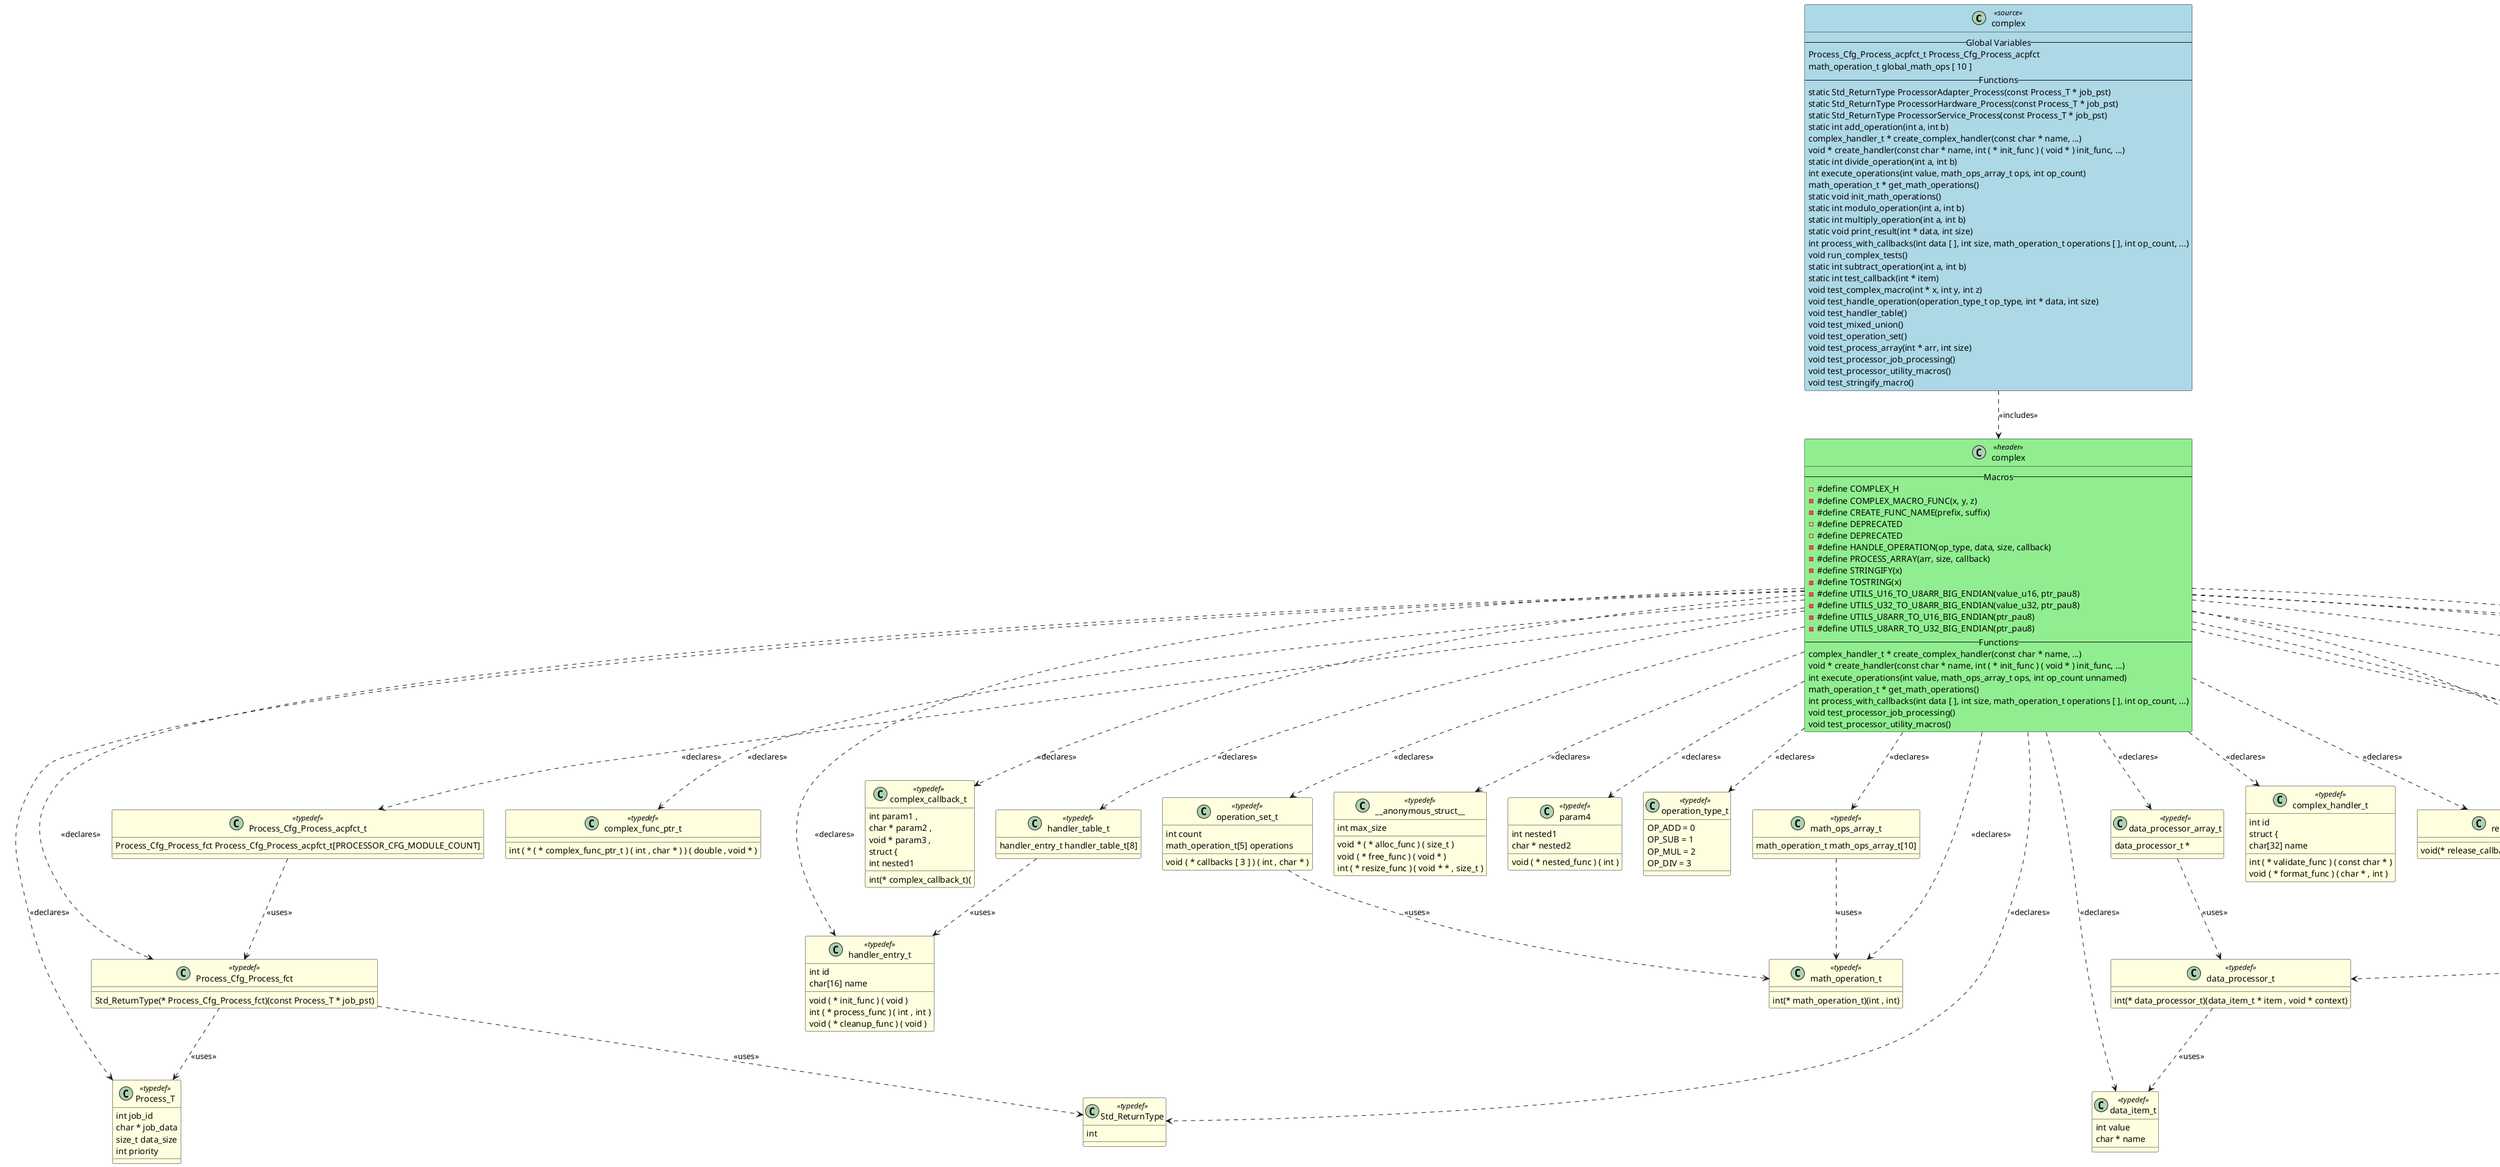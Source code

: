 @startuml complex

class "complex" as COMPLEX <<source>> #LightBlue
{
    -- Global Variables --
    Process_Cfg_Process_acpfct_t Process_Cfg_Process_acpfct
    math_operation_t global_math_ops [ 10 ]
    -- Functions --
    static Std_ReturnType ProcessorAdapter_Process(const Process_T * job_pst)
    static Std_ReturnType ProcessorHardware_Process(const Process_T * job_pst)
    static Std_ReturnType ProcessorService_Process(const Process_T * job_pst)
    static int add_operation(int a, int b)
    complex_handler_t * create_complex_handler(const char * name, ...)
    void * create_handler(const char * name, int ( * init_func ) ( void * ) init_func, ...)
    static int divide_operation(int a, int b)
    int execute_operations(int value, math_ops_array_t ops, int op_count)
    math_operation_t * get_math_operations()
    static void init_math_operations()
    static int modulo_operation(int a, int b)
    static int multiply_operation(int a, int b)
    static void print_result(int * data, int size)
    int process_with_callbacks(int data [ ], int size, math_operation_t operations [ ], int op_count, ...)
    void run_complex_tests()
    static int subtract_operation(int a, int b)
    static int test_callback(int * item)
    void test_complex_macro(int * x, int y, int z)
    void test_handle_operation(operation_type_t op_type, int * data, int size)
    void test_handler_table()
    void test_mixed_union()
    void test_operation_set()
    void test_process_array(int * arr, int size)
    void test_processor_job_processing()
    void test_processor_utility_macros()
    void test_stringify_macro()
}
class "complex" as HEADER_COMPLEX <<header>> #LightGreen
{
    -- Macros --
    - #define COMPLEX_H
    - #define COMPLEX_MACRO_FUNC(x, y, z)
    - #define CREATE_FUNC_NAME(prefix, suffix)
    - #define DEPRECATED
    - #define DEPRECATED
    - #define HANDLE_OPERATION(op_type, data, size, callback)
    - #define PROCESS_ARRAY(arr, size, callback)
    - #define STRINGIFY(x)
    - #define TOSTRING(x)
    - #define UTILS_U16_TO_U8ARR_BIG_ENDIAN(value_u16, ptr_pau8)
    - #define UTILS_U32_TO_U8ARR_BIG_ENDIAN(value_u32, ptr_pau8)
    - #define UTILS_U8ARR_TO_U16_BIG_ENDIAN(ptr_pau8)
    - #define UTILS_U8ARR_TO_U32_BIG_ENDIAN(ptr_pau8)
    -- Functions --
    complex_handler_t * create_complex_handler(const char * name, ...)
    void * create_handler(const char * name, int ( * init_func ) ( void * ) init_func, ...)
    int execute_operations(int value, math_ops_array_t ops, int op_count unnamed)
    math_operation_t * get_math_operations()
    int process_with_callbacks(int data [ ], int size, math_operation_t operations [ ], int op_count, ...)
    void test_processor_job_processing()
    void test_processor_utility_macros()
}
class "Process_Cfg_Process_fct" as TYPEDEF_PROCESS_CFG_PROCESS_FCT <<typedef>> #LightYellow
{
    Std_ReturnType(* Process_Cfg_Process_fct)(const Process_T * job_pst)
}
class "Process_Cfg_Process_acpfct_t" as TYPEDEF_PROCESS_CFG_PROCESS_ACPFCT_T <<typedef>> #LightYellow
{
    Process_Cfg_Process_fct Process_Cfg_Process_acpfct_t[PROCESSOR_CFG_MODULE_COUNT]
}
class "Process_T" as TYPEDEF_PROCESS_T <<typedef>> #LightYellow
{
    int job_id
    char * job_data
    size_t data_size
    int priority
}
class "complex_func_ptr_t" as TYPEDEF_COMPLEX_FUNC_PTR_T <<typedef>> #LightYellow
{
    int ( * ( * complex_func_ptr_t ) ( int , char * ) ) ( double , void * )
}
class "handler_table_t" as TYPEDEF_HANDLER_TABLE_T <<typedef>> #LightYellow
{
    handler_entry_t handler_table_t[8]
}
class "complex_callback_t" as TYPEDEF_COMPLEX_CALLBACK_T <<typedef>> #LightYellow
{
    int(* complex_callback_t)(
 int param1 , 
 char * param2 , 
 void * param3 , 
 struct { 
 int nested1
}
class "operation_set_t" as TYPEDEF_OPERATION_SET_T <<typedef>> #LightYellow
{
    int count
    math_operation_t[5] operations
    void ( * callbacks [ 3 ] ) ( int , char * )
}
class "handler_entry_t" as TYPEDEF_HANDLER_ENTRY_T <<typedef>> #LightYellow
{
    int id
    char[16] name
    void ( * init_func ) ( void )
    int ( * process_func ) ( int , int )
    void ( * cleanup_func ) ( void )
}
class "__anonymous_struct__" as TYPEDEF___ANONYMOUS_STRUCT__ <<typedef>> #LightYellow
{
    int max_size
    void * ( * alloc_func ) ( size_t )
    void ( * free_func ) ( void * )
    int ( * resize_func ) ( void * * , size_t )
}
class "param4" as TYPEDEF_PARAM4 <<typedef>> #LightYellow
{
    int nested1
    char * nested2
    void ( * nested_func ) ( int )
}
class "operation_type_t" as TYPEDEF_OPERATION_TYPE_T <<typedef>> #LightYellow
{
    OP_ADD = 0
    OP_SUB = 1
    OP_MUL = 2
    OP_DIV = 3
}
class "math_ops_array_t" as TYPEDEF_MATH_OPS_ARRAY_T <<typedef>> #LightYellow
{
    math_operation_t math_ops_array_t[10]
}
class "math_operation_t" as TYPEDEF_MATH_OPERATION_T <<typedef>> #LightYellow
{
    int(* math_operation_t)(int , int)
}
class "data_processor_array_t" as TYPEDEF_DATA_PROCESSOR_ARRAY_T <<typedef>> #LightYellow
{
    data_processor_t *
}
class "data_item_t" as TYPEDEF_DATA_ITEM_T <<typedef>> #LightYellow
{
    int value
    char * name
}
class "data_processor_t" as TYPEDEF_DATA_PROCESSOR_T <<typedef>> #LightYellow
{
    int(* data_processor_t)(data_item_t * item , void * context)
}
class "complex_handler_t" as TYPEDEF_COMPLEX_HANDLER_T <<typedef>> #LightYellow
{
    int id
    struct { 
 char[32] name
    int ( * validate_func ) ( const char * )
    void ( * format_func ) ( char * , int )
}
class "release_callback_t" as TYPEDEF_RELEASE_CALLBACK_T <<typedef>> #LightYellow
{
    void(* release_callback_t)(const char * message)
}
class "uint32" as TYPEDEF_UINT32 <<typedef>> #LightYellow
{
    uint32_t
}
class "mixed_union_t" as TYPEDEF_MIXED_UNION_T <<typedef>> #LightYellow
{
    int int_val
    char * str_val
    void ( * void_func ) ( void )
    int ( * int_func ) ( int )
}
class "uint8" as TYPEDEF_UINT8 <<typedef>> #LightYellow
{
    uint8_t
}
class "debug_callback_t" as TYPEDEF_DEBUG_CALLBACK_T <<typedef>> #LightYellow
{
    void(* debug_callback_t)(const char * message , int level)
}
class "processor_module_enum_t" as TYPEDEF_PROCESSOR_MODULE_ENUM_T <<typedef>> #LightYellow
{
    PROCESSOR_CFG_MODULE_COUNT = 3
    PROCESSOR_CFG_MODULE_ADAPTER = 0
    PROCESSOR_CFG_MODULE_SERVICE = 1
    PROCESSOR_CFG_MODULE_HARDWARE = 2
}
class "uint16" as TYPEDEF_UINT16 <<typedef>> #LightYellow
{
    uint16_t
}
class "processor_t" as TYPEDEF_PROCESSOR_T <<typedef>> #LightYellow
{
    int id
    char[64] name
    int ( * process_func ) ( int , char * )
    void ( * cleanup_func ) ( void * )
}
class "Std_ReturnType" as TYPEDEF_STD_RETURNTYPE <<typedef>> #LightYellow
{
    int
}

' Include relationships
COMPLEX ..> HEADER_COMPLEX : <<includes>>

' Declares relationships
HEADER_COMPLEX ..> TYPEDEF_PROCESS_CFG_PROCESS_ACPFCT_T : <<declares>>
HEADER_COMPLEX ..> TYPEDEF_PROCESS_CFG_PROCESS_FCT : <<declares>>
HEADER_COMPLEX ..> TYPEDEF_PROCESS_T : <<declares>>
HEADER_COMPLEX ..> TYPEDEF_STD_RETURNTYPE : <<declares>>
HEADER_COMPLEX ..> TYPEDEF___ANONYMOUS_STRUCT__ : <<declares>>
HEADER_COMPLEX ..> TYPEDEF_COMPLEX_CALLBACK_T : <<declares>>
HEADER_COMPLEX ..> TYPEDEF_COMPLEX_FUNC_PTR_T : <<declares>>
HEADER_COMPLEX ..> TYPEDEF_COMPLEX_HANDLER_T : <<declares>>
HEADER_COMPLEX ..> TYPEDEF_DATA_ITEM_T : <<declares>>
HEADER_COMPLEX ..> TYPEDEF_DATA_PROCESSOR_ARRAY_T : <<declares>>
HEADER_COMPLEX ..> TYPEDEF_DATA_PROCESSOR_T : <<declares>>
HEADER_COMPLEX ..> TYPEDEF_DEBUG_CALLBACK_T : <<declares>>
HEADER_COMPLEX ..> TYPEDEF_HANDLER_ENTRY_T : <<declares>>
HEADER_COMPLEX ..> TYPEDEF_HANDLER_TABLE_T : <<declares>>
HEADER_COMPLEX ..> TYPEDEF_MATH_OPERATION_T : <<declares>>
HEADER_COMPLEX ..> TYPEDEF_MATH_OPS_ARRAY_T : <<declares>>
HEADER_COMPLEX ..> TYPEDEF_MIXED_UNION_T : <<declares>>
HEADER_COMPLEX ..> TYPEDEF_OPERATION_SET_T : <<declares>>
HEADER_COMPLEX ..> TYPEDEF_OPERATION_TYPE_T : <<declares>>
HEADER_COMPLEX ..> TYPEDEF_PARAM4 : <<declares>>
HEADER_COMPLEX ..> TYPEDEF_PROCESSOR_MODULE_ENUM_T : <<declares>>
HEADER_COMPLEX ..> TYPEDEF_PROCESSOR_T : <<declares>>
HEADER_COMPLEX ..> TYPEDEF_RELEASE_CALLBACK_T : <<declares>>
HEADER_COMPLEX ..> TYPEDEF_UINT16 : <<declares>>
HEADER_COMPLEX ..> TYPEDEF_UINT32 : <<declares>>
HEADER_COMPLEX ..> TYPEDEF_UINT8 : <<declares>>

' Uses relationships
TYPEDEF_PROCESS_CFG_PROCESS_FCT ..> TYPEDEF_PROCESS_T : <<uses>>
TYPEDEF_PROCESS_CFG_PROCESS_FCT ..> TYPEDEF_STD_RETURNTYPE : <<uses>>
TYPEDEF_PROCESS_CFG_PROCESS_ACPFCT_T ..> TYPEDEF_PROCESS_CFG_PROCESS_FCT : <<uses>>
TYPEDEF_HANDLER_TABLE_T ..> TYPEDEF_HANDLER_ENTRY_T : <<uses>>
TYPEDEF_OPERATION_SET_T ..> TYPEDEF_MATH_OPERATION_T : <<uses>>
TYPEDEF_MATH_OPS_ARRAY_T ..> TYPEDEF_MATH_OPERATION_T : <<uses>>
TYPEDEF_DATA_PROCESSOR_ARRAY_T ..> TYPEDEF_DATA_PROCESSOR_T : <<uses>>
TYPEDEF_DATA_PROCESSOR_T ..> TYPEDEF_DATA_ITEM_T : <<uses>>

@enduml